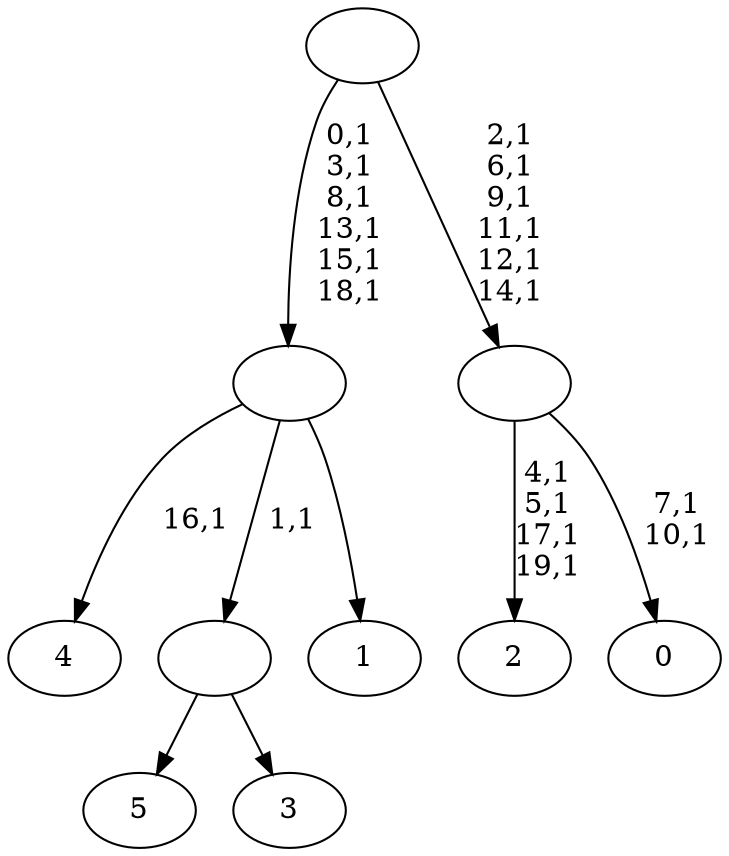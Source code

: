 digraph T {
	26 [label="5"]
	25 [label="4"]
	23 [label="3"]
	22 [label=""]
	21 [label="2"]
	16 [label="1"]
	15 [label=""]
	9 [label="0"]
	6 [label=""]
	0 [label=""]
	22 -> 26 [label=""]
	22 -> 23 [label=""]
	15 -> 25 [label="16,1"]
	15 -> 22 [label="1,1"]
	15 -> 16 [label=""]
	6 -> 9 [label="7,1\n10,1"]
	6 -> 21 [label="4,1\n5,1\n17,1\n19,1"]
	0 -> 6 [label="2,1\n6,1\n9,1\n11,1\n12,1\n14,1"]
	0 -> 15 [label="0,1\n3,1\n8,1\n13,1\n15,1\n18,1"]
}
